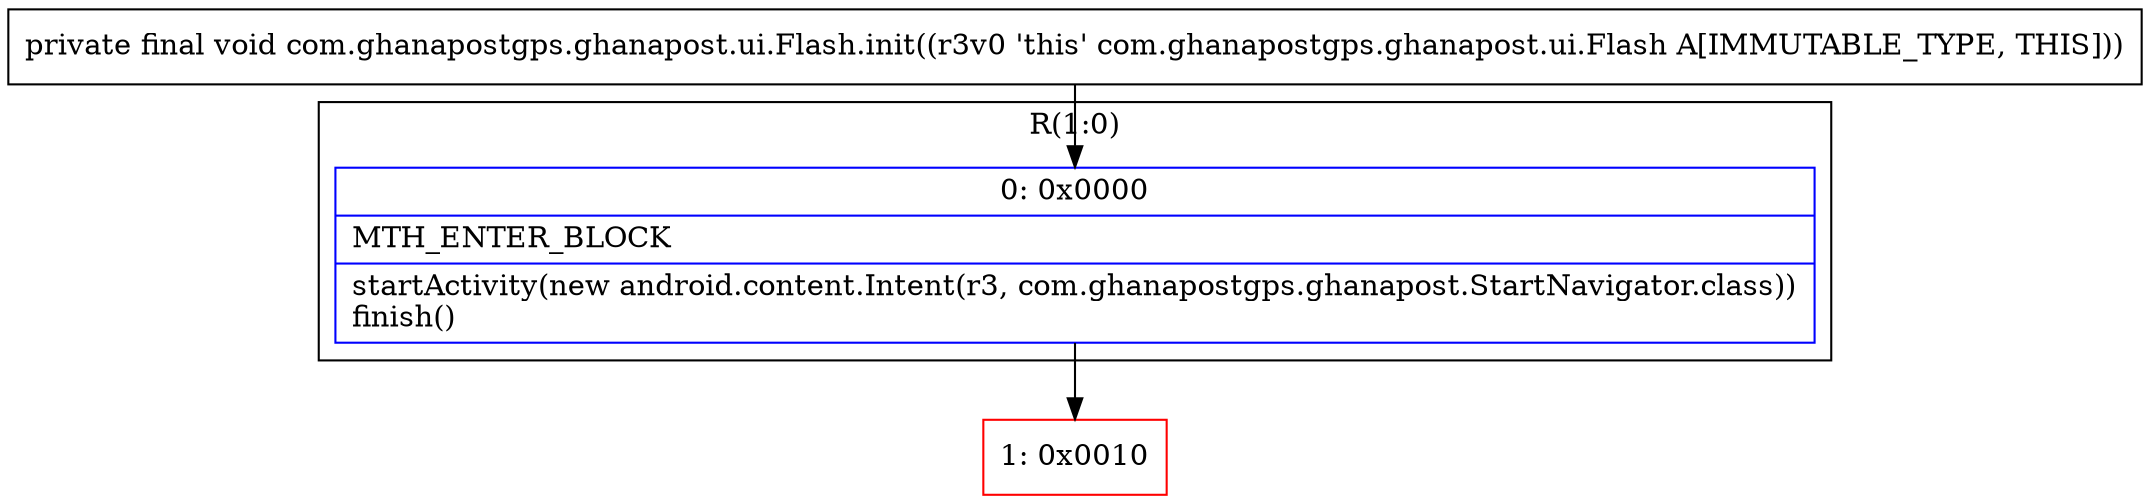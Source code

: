 digraph "CFG forcom.ghanapostgps.ghanapost.ui.Flash.init()V" {
subgraph cluster_Region_119753901 {
label = "R(1:0)";
node [shape=record,color=blue];
Node_0 [shape=record,label="{0\:\ 0x0000|MTH_ENTER_BLOCK\l|startActivity(new android.content.Intent(r3, com.ghanapostgps.ghanapost.StartNavigator.class))\lfinish()\l}"];
}
Node_1 [shape=record,color=red,label="{1\:\ 0x0010}"];
MethodNode[shape=record,label="{private final void com.ghanapostgps.ghanapost.ui.Flash.init((r3v0 'this' com.ghanapostgps.ghanapost.ui.Flash A[IMMUTABLE_TYPE, THIS])) }"];
MethodNode -> Node_0;
Node_0 -> Node_1;
}

